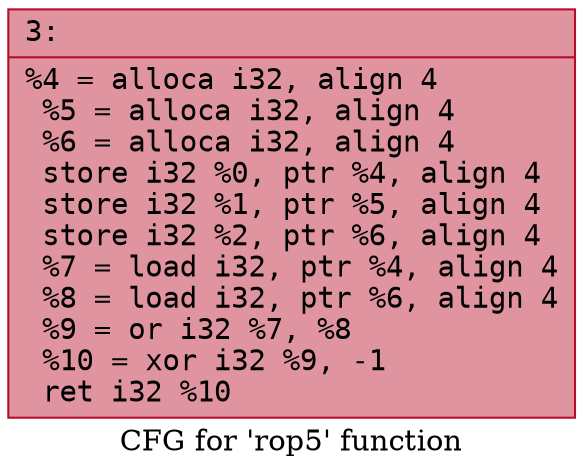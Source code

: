 digraph "CFG for 'rop5' function" {
	label="CFG for 'rop5' function";

	Node0x6000015c6030 [shape=record,color="#b70d28ff", style=filled, fillcolor="#b70d2870" fontname="Courier",label="{3:\l|  %4 = alloca i32, align 4\l  %5 = alloca i32, align 4\l  %6 = alloca i32, align 4\l  store i32 %0, ptr %4, align 4\l  store i32 %1, ptr %5, align 4\l  store i32 %2, ptr %6, align 4\l  %7 = load i32, ptr %4, align 4\l  %8 = load i32, ptr %6, align 4\l  %9 = or i32 %7, %8\l  %10 = xor i32 %9, -1\l  ret i32 %10\l}"];
}
